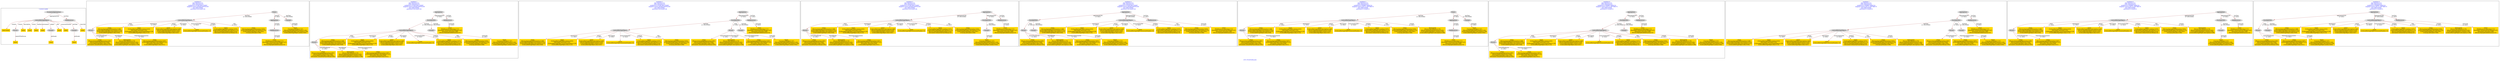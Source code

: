 digraph n0 {
fontcolor="blue"
remincross="true"
label="s10-s-18-artworks.json"
subgraph cluster_0 {
label="1-correct model"
n2[style="filled",color="white",fillcolor="lightgray",label="CulturalHeritageObject1"];
n3[shape="plaintext",style="filled",fillcolor="gold",label="dateCreated"];
n4[style="filled",color="white",fillcolor="lightgray",label="Person1"];
n5[shape="plaintext",style="filled",fillcolor="gold",label="values"];
n6[shape="plaintext",style="filled",fillcolor="gold",label="values"];
n7[shape="plaintext",style="filled",fillcolor="gold",label="values"];
n8[shape="plaintext",style="filled",fillcolor="gold",label="values"];
n9[style="filled",color="white",fillcolor="lightgray",label="Concept1"];
n10[shape="plaintext",style="filled",fillcolor="gold",label="values"];
n11[shape="plaintext",style="filled",fillcolor="gold",label="values"];
n12[style="filled",color="white",fillcolor="lightgray",label="Concept2"];
n13[shape="plaintext",style="filled",fillcolor="gold",label="values"];
n14[style="filled",color="white",fillcolor="lightgray",label="EuropeanaAggregation1"];
n15[style="filled",color="white",fillcolor="lightgray",label="WebResource1"];
n16[shape="plaintext",style="filled",fillcolor="gold",label="values"];
n17[shape="plaintext",style="filled",fillcolor="gold",label="values"];
n18[shape="plaintext",style="filled",fillcolor="gold",label="Values"];
}
subgraph cluster_1 {
label="candidate 0\nlink coherence:0.0\nnode coherence:0.0\nconfidence:0.5319674831204997\nmapping score:0.2833831004341059\ncost:1600.020004\n-precision:0.44-recall:0.44"
n20[style="filled",color="white",fillcolor="lightgray",label="CulturalHeritageObject1"];
n21[style="filled",color="white",fillcolor="lightgray",label="Person1"];
n22[style="filled",color="white",fillcolor="lightgray",label="Aggregation1"];
n23[style="filled",color="white",fillcolor="lightgray",label="WebResource1"];
n24[style="filled",color="white",fillcolor="lightgray",label="Proxy1"];
n25[style="filled",color="white",fillcolor="lightgray",label="Concept1"];
n26[shape="plaintext",style="filled",fillcolor="gold",label="values\n[Person,biographicalInformation,0.991]\n[Person,nameOfThePerson,0.004]\n[CulturalHeritageObject,title,0.003]\n[Document,columnSubClassOfLink,0.002]"];
n27[shape="plaintext",style="filled",fillcolor="gold",label="values\n[Person,biographicalInformation,0.589]\n[CulturalHeritageObject,provenance,0.311]\n[CulturalHeritageObject,description,0.075]\n[CulturalHeritageObject,title,0.026]"];
n28[shape="plaintext",style="filled",fillcolor="gold",label="values\n[WebResource,classLink,0.717]\n[Document,columnSubClassOfLink,0.187]\n[Document,classLink,0.096]\n[Person,biographicalInformation,0.0]"];
n29[shape="plaintext",style="filled",fillcolor="gold",label="values\n[CulturalHeritageObject,extent,0.625]\n[Document,classLink,0.133]\n[CulturalHeritageObject,accessionNumber,0.129]\n[CulturalHeritageObject,title,0.113]"];
n30[shape="plaintext",style="filled",fillcolor="gold",label="Values\n[Concept,prefLabel,0.747]\n[Person,biographicalInformation,0.143]\n[CulturalHeritageObject,description,0.109]\n[CulturalHeritageObject,extent,0.002]"];
n31[shape="plaintext",style="filled",fillcolor="gold",label="values\n[CulturalHeritageObject,description,0.483]\n[Person,biographicalInformation,0.416]\n[CulturalHeritageObject,extent,0.055]\n[CulturalHeritageObject,title,0.047]"];
n32[shape="plaintext",style="filled",fillcolor="gold",label="values\n[CulturalHeritageObject,accessionNumber,1.0]"];
n33[shape="plaintext",style="filled",fillcolor="gold",label="dateCreated\n[Person,dateOfDeath,0.276]\n[Person,biographicalInformation,0.261]\n[CulturalHeritageObject,created,0.256]\n[CulturalHeritageObject,description,0.208]"];
n34[shape="plaintext",style="filled",fillcolor="gold",label="values\n[CulturalHeritageObject,medium,0.875]\n[CulturalHeritageObject,description,0.111]\n[Person,biographicalInformation,0.014]\n[Document,columnSubClassOfLink,0.0]"];
n35[shape="plaintext",style="filled",fillcolor="gold",label="values\n[Person,biographicalInformation,0.855]\n[CulturalHeritageObject,description,0.132]\n[CulturalHeritageObject,title,0.007]\n[Concept,prefLabel,0.006]"];
n36[shape="plaintext",style="filled",fillcolor="gold",label="values\n[Person,biographicalInformation,0.807]\n[CulturalHeritageObject,description,0.147]\n[Document,classLink,0.036]\n[CulturalHeritageObject,title,0.011]"];
}
subgraph cluster_2 {
label="candidate 1\nlink coherence:0.0\nnode coherence:0.0\nconfidence:0.5319674831204997\nmapping score:0.2833831004341059\ncost:1600.020004\n-precision:0.44-recall:0.44"
n38[style="filled",color="white",fillcolor="lightgray",label="CulturalHeritageObject1"];
n39[style="filled",color="white",fillcolor="lightgray",label="Person1"];
n40[style="filled",color="white",fillcolor="lightgray",label="ProvidedCHO1"];
n41[style="filled",color="white",fillcolor="lightgray",label="Concept1"];
n42[style="filled",color="white",fillcolor="lightgray",label="Aggregation1"];
n43[style="filled",color="white",fillcolor="lightgray",label="WebResource1"];
n44[shape="plaintext",style="filled",fillcolor="gold",label="values\n[Person,biographicalInformation,0.991]\n[Person,nameOfThePerson,0.004]\n[CulturalHeritageObject,title,0.003]\n[Document,columnSubClassOfLink,0.002]"];
n45[shape="plaintext",style="filled",fillcolor="gold",label="values\n[Person,biographicalInformation,0.589]\n[CulturalHeritageObject,provenance,0.311]\n[CulturalHeritageObject,description,0.075]\n[CulturalHeritageObject,title,0.026]"];
n46[shape="plaintext",style="filled",fillcolor="gold",label="values\n[WebResource,classLink,0.717]\n[Document,columnSubClassOfLink,0.187]\n[Document,classLink,0.096]\n[Person,biographicalInformation,0.0]"];
n47[shape="plaintext",style="filled",fillcolor="gold",label="values\n[CulturalHeritageObject,extent,0.625]\n[Document,classLink,0.133]\n[CulturalHeritageObject,accessionNumber,0.129]\n[CulturalHeritageObject,title,0.113]"];
n48[shape="plaintext",style="filled",fillcolor="gold",label="Values\n[Concept,prefLabel,0.747]\n[Person,biographicalInformation,0.143]\n[CulturalHeritageObject,description,0.109]\n[CulturalHeritageObject,extent,0.002]"];
n49[shape="plaintext",style="filled",fillcolor="gold",label="values\n[CulturalHeritageObject,description,0.483]\n[Person,biographicalInformation,0.416]\n[CulturalHeritageObject,extent,0.055]\n[CulturalHeritageObject,title,0.047]"];
n50[shape="plaintext",style="filled",fillcolor="gold",label="values\n[CulturalHeritageObject,accessionNumber,1.0]"];
n51[shape="plaintext",style="filled",fillcolor="gold",label="dateCreated\n[Person,dateOfDeath,0.276]\n[Person,biographicalInformation,0.261]\n[CulturalHeritageObject,created,0.256]\n[CulturalHeritageObject,description,0.208]"];
n52[shape="plaintext",style="filled",fillcolor="gold",label="values\n[CulturalHeritageObject,medium,0.875]\n[CulturalHeritageObject,description,0.111]\n[Person,biographicalInformation,0.014]\n[Document,columnSubClassOfLink,0.0]"];
n53[shape="plaintext",style="filled",fillcolor="gold",label="values\n[Person,biographicalInformation,0.855]\n[CulturalHeritageObject,description,0.132]\n[CulturalHeritageObject,title,0.007]\n[Concept,prefLabel,0.006]"];
n54[shape="plaintext",style="filled",fillcolor="gold",label="values\n[Person,biographicalInformation,0.807]\n[CulturalHeritageObject,description,0.147]\n[Document,classLink,0.036]\n[CulturalHeritageObject,title,0.011]"];
}
subgraph cluster_3 {
label="candidate 2\nlink coherence:0.0\nnode coherence:0.0\nconfidence:0.5319674831204997\nmapping score:0.2833831004341059\ncost:1600.020004\n-precision:0.44-recall:0.44"
n56[style="filled",color="white",fillcolor="lightgray",label="ProvidedCHO1"];
n57[style="filled",color="white",fillcolor="lightgray",label="CulturalHeritageObject1"];
n58[style="filled",color="white",fillcolor="lightgray",label="Person1"];
n59[style="filled",color="white",fillcolor="lightgray",label="Concept1"];
n60[style="filled",color="white",fillcolor="lightgray",label="Aggregation1"];
n61[style="filled",color="white",fillcolor="lightgray",label="WebResource1"];
n62[shape="plaintext",style="filled",fillcolor="gold",label="values\n[Person,biographicalInformation,0.991]\n[Person,nameOfThePerson,0.004]\n[CulturalHeritageObject,title,0.003]\n[Document,columnSubClassOfLink,0.002]"];
n63[shape="plaintext",style="filled",fillcolor="gold",label="values\n[Person,biographicalInformation,0.589]\n[CulturalHeritageObject,provenance,0.311]\n[CulturalHeritageObject,description,0.075]\n[CulturalHeritageObject,title,0.026]"];
n64[shape="plaintext",style="filled",fillcolor="gold",label="values\n[WebResource,classLink,0.717]\n[Document,columnSubClassOfLink,0.187]\n[Document,classLink,0.096]\n[Person,biographicalInformation,0.0]"];
n65[shape="plaintext",style="filled",fillcolor="gold",label="values\n[CulturalHeritageObject,extent,0.625]\n[Document,classLink,0.133]\n[CulturalHeritageObject,accessionNumber,0.129]\n[CulturalHeritageObject,title,0.113]"];
n66[shape="plaintext",style="filled",fillcolor="gold",label="Values\n[Concept,prefLabel,0.747]\n[Person,biographicalInformation,0.143]\n[CulturalHeritageObject,description,0.109]\n[CulturalHeritageObject,extent,0.002]"];
n67[shape="plaintext",style="filled",fillcolor="gold",label="values\n[CulturalHeritageObject,description,0.483]\n[Person,biographicalInformation,0.416]\n[CulturalHeritageObject,extent,0.055]\n[CulturalHeritageObject,title,0.047]"];
n68[shape="plaintext",style="filled",fillcolor="gold",label="values\n[CulturalHeritageObject,accessionNumber,1.0]"];
n69[shape="plaintext",style="filled",fillcolor="gold",label="dateCreated\n[Person,dateOfDeath,0.276]\n[Person,biographicalInformation,0.261]\n[CulturalHeritageObject,created,0.256]\n[CulturalHeritageObject,description,0.208]"];
n70[shape="plaintext",style="filled",fillcolor="gold",label="values\n[CulturalHeritageObject,medium,0.875]\n[CulturalHeritageObject,description,0.111]\n[Person,biographicalInformation,0.014]\n[Document,columnSubClassOfLink,0.0]"];
n71[shape="plaintext",style="filled",fillcolor="gold",label="values\n[Person,biographicalInformation,0.855]\n[CulturalHeritageObject,description,0.132]\n[CulturalHeritageObject,title,0.007]\n[Concept,prefLabel,0.006]"];
n72[shape="plaintext",style="filled",fillcolor="gold",label="values\n[Person,biographicalInformation,0.807]\n[CulturalHeritageObject,description,0.147]\n[Document,classLink,0.036]\n[CulturalHeritageObject,title,0.011]"];
}
subgraph cluster_4 {
label="candidate 3\nlink coherence:0.0\nnode coherence:0.0\nconfidence:0.5319674831204997\nmapping score:0.2833831004341059\ncost:1600.020004\n-precision:0.44-recall:0.44"
n74[style="filled",color="white",fillcolor="lightgray",label="CulturalHeritageObject1"];
n75[style="filled",color="white",fillcolor="lightgray",label="Person1"];
n76[style="filled",color="white",fillcolor="lightgray",label="ProvidedCHO1"];
n77[style="filled",color="white",fillcolor="lightgray",label="Concept1"];
n78[style="filled",color="white",fillcolor="lightgray",label="Aggregation1"];
n79[style="filled",color="white",fillcolor="lightgray",label="WebResource1"];
n80[shape="plaintext",style="filled",fillcolor="gold",label="values\n[Person,biographicalInformation,0.991]\n[Person,nameOfThePerson,0.004]\n[CulturalHeritageObject,title,0.003]\n[Document,columnSubClassOfLink,0.002]"];
n81[shape="plaintext",style="filled",fillcolor="gold",label="values\n[Person,biographicalInformation,0.589]\n[CulturalHeritageObject,provenance,0.311]\n[CulturalHeritageObject,description,0.075]\n[CulturalHeritageObject,title,0.026]"];
n82[shape="plaintext",style="filled",fillcolor="gold",label="values\n[WebResource,classLink,0.717]\n[Document,columnSubClassOfLink,0.187]\n[Document,classLink,0.096]\n[Person,biographicalInformation,0.0]"];
n83[shape="plaintext",style="filled",fillcolor="gold",label="values\n[CulturalHeritageObject,extent,0.625]\n[Document,classLink,0.133]\n[CulturalHeritageObject,accessionNumber,0.129]\n[CulturalHeritageObject,title,0.113]"];
n84[shape="plaintext",style="filled",fillcolor="gold",label="Values\n[Concept,prefLabel,0.747]\n[Person,biographicalInformation,0.143]\n[CulturalHeritageObject,description,0.109]\n[CulturalHeritageObject,extent,0.002]"];
n85[shape="plaintext",style="filled",fillcolor="gold",label="values\n[CulturalHeritageObject,description,0.483]\n[Person,biographicalInformation,0.416]\n[CulturalHeritageObject,extent,0.055]\n[CulturalHeritageObject,title,0.047]"];
n86[shape="plaintext",style="filled",fillcolor="gold",label="values\n[CulturalHeritageObject,accessionNumber,1.0]"];
n87[shape="plaintext",style="filled",fillcolor="gold",label="dateCreated\n[Person,dateOfDeath,0.276]\n[Person,biographicalInformation,0.261]\n[CulturalHeritageObject,created,0.256]\n[CulturalHeritageObject,description,0.208]"];
n88[shape="plaintext",style="filled",fillcolor="gold",label="values\n[CulturalHeritageObject,medium,0.875]\n[CulturalHeritageObject,description,0.111]\n[Person,biographicalInformation,0.014]\n[Document,columnSubClassOfLink,0.0]"];
n89[shape="plaintext",style="filled",fillcolor="gold",label="values\n[Person,biographicalInformation,0.855]\n[CulturalHeritageObject,description,0.132]\n[CulturalHeritageObject,title,0.007]\n[Concept,prefLabel,0.006]"];
n90[shape="plaintext",style="filled",fillcolor="gold",label="values\n[Person,biographicalInformation,0.807]\n[CulturalHeritageObject,description,0.147]\n[Document,classLink,0.036]\n[CulturalHeritageObject,title,0.011]"];
}
subgraph cluster_5 {
label="candidate 4\nlink coherence:0.0\nnode coherence:0.0\nconfidence:0.5319674831204997\nmapping score:0.2833831004341059\ncost:1600.020004\n-precision:0.44-recall:0.44"
n92[style="filled",color="white",fillcolor="lightgray",label="ProvidedCHO1"];
n93[style="filled",color="white",fillcolor="lightgray",label="Person1"];
n94[style="filled",color="white",fillcolor="lightgray",label="Concept1"];
n95[style="filled",color="white",fillcolor="lightgray",label="Aggregation1"];
n96[style="filled",color="white",fillcolor="lightgray",label="CulturalHeritageObject1"];
n97[style="filled",color="white",fillcolor="lightgray",label="WebResource1"];
n98[shape="plaintext",style="filled",fillcolor="gold",label="values\n[Person,biographicalInformation,0.991]\n[Person,nameOfThePerson,0.004]\n[CulturalHeritageObject,title,0.003]\n[Document,columnSubClassOfLink,0.002]"];
n99[shape="plaintext",style="filled",fillcolor="gold",label="values\n[Person,biographicalInformation,0.589]\n[CulturalHeritageObject,provenance,0.311]\n[CulturalHeritageObject,description,0.075]\n[CulturalHeritageObject,title,0.026]"];
n100[shape="plaintext",style="filled",fillcolor="gold",label="values\n[WebResource,classLink,0.717]\n[Document,columnSubClassOfLink,0.187]\n[Document,classLink,0.096]\n[Person,biographicalInformation,0.0]"];
n101[shape="plaintext",style="filled",fillcolor="gold",label="values\n[CulturalHeritageObject,extent,0.625]\n[Document,classLink,0.133]\n[CulturalHeritageObject,accessionNumber,0.129]\n[CulturalHeritageObject,title,0.113]"];
n102[shape="plaintext",style="filled",fillcolor="gold",label="Values\n[Concept,prefLabel,0.747]\n[Person,biographicalInformation,0.143]\n[CulturalHeritageObject,description,0.109]\n[CulturalHeritageObject,extent,0.002]"];
n103[shape="plaintext",style="filled",fillcolor="gold",label="values\n[CulturalHeritageObject,description,0.483]\n[Person,biographicalInformation,0.416]\n[CulturalHeritageObject,extent,0.055]\n[CulturalHeritageObject,title,0.047]"];
n104[shape="plaintext",style="filled",fillcolor="gold",label="values\n[CulturalHeritageObject,accessionNumber,1.0]"];
n105[shape="plaintext",style="filled",fillcolor="gold",label="dateCreated\n[Person,dateOfDeath,0.276]\n[Person,biographicalInformation,0.261]\n[CulturalHeritageObject,created,0.256]\n[CulturalHeritageObject,description,0.208]"];
n106[shape="plaintext",style="filled",fillcolor="gold",label="values\n[CulturalHeritageObject,medium,0.875]\n[CulturalHeritageObject,description,0.111]\n[Person,biographicalInformation,0.014]\n[Document,columnSubClassOfLink,0.0]"];
n107[shape="plaintext",style="filled",fillcolor="gold",label="values\n[Person,biographicalInformation,0.855]\n[CulturalHeritageObject,description,0.132]\n[CulturalHeritageObject,title,0.007]\n[Concept,prefLabel,0.006]"];
n108[shape="plaintext",style="filled",fillcolor="gold",label="values\n[Person,biographicalInformation,0.807]\n[CulturalHeritageObject,description,0.147]\n[Document,classLink,0.036]\n[CulturalHeritageObject,title,0.011]"];
}
subgraph cluster_6 {
label="candidate 5\nlink coherence:0.0\nnode coherence:0.0\nconfidence:0.530089778064154\nmapping score:0.2827571987486574\ncost:1600.020004\n-precision:0.5-recall:0.5"
n110[style="filled",color="white",fillcolor="lightgray",label="CulturalHeritageObject1"];
n111[style="filled",color="white",fillcolor="lightgray",label="Person1"];
n112[style="filled",color="white",fillcolor="lightgray",label="Aggregation1"];
n113[style="filled",color="white",fillcolor="lightgray",label="WebResource1"];
n114[style="filled",color="white",fillcolor="lightgray",label="Proxy1"];
n115[style="filled",color="white",fillcolor="lightgray",label="Concept1"];
n116[shape="plaintext",style="filled",fillcolor="gold",label="values\n[Person,biographicalInformation,0.991]\n[Person,nameOfThePerson,0.004]\n[CulturalHeritageObject,title,0.003]\n[Document,columnSubClassOfLink,0.002]"];
n117[shape="plaintext",style="filled",fillcolor="gold",label="values\n[Person,biographicalInformation,0.589]\n[CulturalHeritageObject,provenance,0.311]\n[CulturalHeritageObject,description,0.075]\n[CulturalHeritageObject,title,0.026]"];
n118[shape="plaintext",style="filled",fillcolor="gold",label="values\n[WebResource,classLink,0.717]\n[Document,columnSubClassOfLink,0.187]\n[Document,classLink,0.096]\n[Person,biographicalInformation,0.0]"];
n119[shape="plaintext",style="filled",fillcolor="gold",label="values\n[CulturalHeritageObject,extent,0.625]\n[Document,classLink,0.133]\n[CulturalHeritageObject,accessionNumber,0.129]\n[CulturalHeritageObject,title,0.113]"];
n120[shape="plaintext",style="filled",fillcolor="gold",label="Values\n[Concept,prefLabel,0.747]\n[Person,biographicalInformation,0.143]\n[CulturalHeritageObject,description,0.109]\n[CulturalHeritageObject,extent,0.002]"];
n121[shape="plaintext",style="filled",fillcolor="gold",label="values\n[CulturalHeritageObject,description,0.483]\n[Person,biographicalInformation,0.416]\n[CulturalHeritageObject,extent,0.055]\n[CulturalHeritageObject,title,0.047]"];
n122[shape="plaintext",style="filled",fillcolor="gold",label="values\n[CulturalHeritageObject,accessionNumber,1.0]"];
n123[shape="plaintext",style="filled",fillcolor="gold",label="values\n[CulturalHeritageObject,medium,0.875]\n[CulturalHeritageObject,description,0.111]\n[Person,biographicalInformation,0.014]\n[Document,columnSubClassOfLink,0.0]"];
n124[shape="plaintext",style="filled",fillcolor="gold",label="values\n[Person,biographicalInformation,0.855]\n[CulturalHeritageObject,description,0.132]\n[CulturalHeritageObject,title,0.007]\n[Concept,prefLabel,0.006]"];
n125[shape="plaintext",style="filled",fillcolor="gold",label="values\n[Person,biographicalInformation,0.807]\n[CulturalHeritageObject,description,0.147]\n[Document,classLink,0.036]\n[CulturalHeritageObject,title,0.011]"];
n126[shape="plaintext",style="filled",fillcolor="gold",label="dateCreated\n[Person,dateOfDeath,0.276]\n[Person,biographicalInformation,0.261]\n[CulturalHeritageObject,created,0.256]\n[CulturalHeritageObject,description,0.208]"];
}
subgraph cluster_7 {
label="candidate 6\nlink coherence:0.0\nnode coherence:0.0\nconfidence:0.530089778064154\nmapping score:0.2827571987486574\ncost:1600.020004\n-precision:0.5-recall:0.5"
n128[style="filled",color="white",fillcolor="lightgray",label="CulturalHeritageObject1"];
n129[style="filled",color="white",fillcolor="lightgray",label="Person1"];
n130[style="filled",color="white",fillcolor="lightgray",label="ProvidedCHO1"];
n131[style="filled",color="white",fillcolor="lightgray",label="Concept1"];
n132[style="filled",color="white",fillcolor="lightgray",label="Aggregation1"];
n133[style="filled",color="white",fillcolor="lightgray",label="WebResource1"];
n134[shape="plaintext",style="filled",fillcolor="gold",label="values\n[Person,biographicalInformation,0.991]\n[Person,nameOfThePerson,0.004]\n[CulturalHeritageObject,title,0.003]\n[Document,columnSubClassOfLink,0.002]"];
n135[shape="plaintext",style="filled",fillcolor="gold",label="values\n[Person,biographicalInformation,0.589]\n[CulturalHeritageObject,provenance,0.311]\n[CulturalHeritageObject,description,0.075]\n[CulturalHeritageObject,title,0.026]"];
n136[shape="plaintext",style="filled",fillcolor="gold",label="values\n[WebResource,classLink,0.717]\n[Document,columnSubClassOfLink,0.187]\n[Document,classLink,0.096]\n[Person,biographicalInformation,0.0]"];
n137[shape="plaintext",style="filled",fillcolor="gold",label="values\n[CulturalHeritageObject,extent,0.625]\n[Document,classLink,0.133]\n[CulturalHeritageObject,accessionNumber,0.129]\n[CulturalHeritageObject,title,0.113]"];
n138[shape="plaintext",style="filled",fillcolor="gold",label="Values\n[Concept,prefLabel,0.747]\n[Person,biographicalInformation,0.143]\n[CulturalHeritageObject,description,0.109]\n[CulturalHeritageObject,extent,0.002]"];
n139[shape="plaintext",style="filled",fillcolor="gold",label="values\n[CulturalHeritageObject,description,0.483]\n[Person,biographicalInformation,0.416]\n[CulturalHeritageObject,extent,0.055]\n[CulturalHeritageObject,title,0.047]"];
n140[shape="plaintext",style="filled",fillcolor="gold",label="values\n[CulturalHeritageObject,accessionNumber,1.0]"];
n141[shape="plaintext",style="filled",fillcolor="gold",label="values\n[CulturalHeritageObject,medium,0.875]\n[CulturalHeritageObject,description,0.111]\n[Person,biographicalInformation,0.014]\n[Document,columnSubClassOfLink,0.0]"];
n142[shape="plaintext",style="filled",fillcolor="gold",label="values\n[Person,biographicalInformation,0.855]\n[CulturalHeritageObject,description,0.132]\n[CulturalHeritageObject,title,0.007]\n[Concept,prefLabel,0.006]"];
n143[shape="plaintext",style="filled",fillcolor="gold",label="values\n[Person,biographicalInformation,0.807]\n[CulturalHeritageObject,description,0.147]\n[Document,classLink,0.036]\n[CulturalHeritageObject,title,0.011]"];
n144[shape="plaintext",style="filled",fillcolor="gold",label="dateCreated\n[Person,dateOfDeath,0.276]\n[Person,biographicalInformation,0.261]\n[CulturalHeritageObject,created,0.256]\n[CulturalHeritageObject,description,0.208]"];
}
subgraph cluster_8 {
label="candidate 7\nlink coherence:0.0\nnode coherence:0.0\nconfidence:0.530089778064154\nmapping score:0.2827571987486574\ncost:1600.020004\n-precision:0.5-recall:0.5"
n146[style="filled",color="white",fillcolor="lightgray",label="ProvidedCHO1"];
n147[style="filled",color="white",fillcolor="lightgray",label="CulturalHeritageObject1"];
n148[style="filled",color="white",fillcolor="lightgray",label="Person1"];
n149[style="filled",color="white",fillcolor="lightgray",label="Concept1"];
n150[style="filled",color="white",fillcolor="lightgray",label="Aggregation1"];
n151[style="filled",color="white",fillcolor="lightgray",label="WebResource1"];
n152[shape="plaintext",style="filled",fillcolor="gold",label="values\n[Person,biographicalInformation,0.991]\n[Person,nameOfThePerson,0.004]\n[CulturalHeritageObject,title,0.003]\n[Document,columnSubClassOfLink,0.002]"];
n153[shape="plaintext",style="filled",fillcolor="gold",label="values\n[Person,biographicalInformation,0.589]\n[CulturalHeritageObject,provenance,0.311]\n[CulturalHeritageObject,description,0.075]\n[CulturalHeritageObject,title,0.026]"];
n154[shape="plaintext",style="filled",fillcolor="gold",label="values\n[WebResource,classLink,0.717]\n[Document,columnSubClassOfLink,0.187]\n[Document,classLink,0.096]\n[Person,biographicalInformation,0.0]"];
n155[shape="plaintext",style="filled",fillcolor="gold",label="values\n[CulturalHeritageObject,extent,0.625]\n[Document,classLink,0.133]\n[CulturalHeritageObject,accessionNumber,0.129]\n[CulturalHeritageObject,title,0.113]"];
n156[shape="plaintext",style="filled",fillcolor="gold",label="Values\n[Concept,prefLabel,0.747]\n[Person,biographicalInformation,0.143]\n[CulturalHeritageObject,description,0.109]\n[CulturalHeritageObject,extent,0.002]"];
n157[shape="plaintext",style="filled",fillcolor="gold",label="values\n[CulturalHeritageObject,description,0.483]\n[Person,biographicalInformation,0.416]\n[CulturalHeritageObject,extent,0.055]\n[CulturalHeritageObject,title,0.047]"];
n158[shape="plaintext",style="filled",fillcolor="gold",label="values\n[CulturalHeritageObject,accessionNumber,1.0]"];
n159[shape="plaintext",style="filled",fillcolor="gold",label="values\n[CulturalHeritageObject,medium,0.875]\n[CulturalHeritageObject,description,0.111]\n[Person,biographicalInformation,0.014]\n[Document,columnSubClassOfLink,0.0]"];
n160[shape="plaintext",style="filled",fillcolor="gold",label="values\n[Person,biographicalInformation,0.855]\n[CulturalHeritageObject,description,0.132]\n[CulturalHeritageObject,title,0.007]\n[Concept,prefLabel,0.006]"];
n161[shape="plaintext",style="filled",fillcolor="gold",label="values\n[Person,biographicalInformation,0.807]\n[CulturalHeritageObject,description,0.147]\n[Document,classLink,0.036]\n[CulturalHeritageObject,title,0.011]"];
n162[shape="plaintext",style="filled",fillcolor="gold",label="dateCreated\n[Person,dateOfDeath,0.276]\n[Person,biographicalInformation,0.261]\n[CulturalHeritageObject,created,0.256]\n[CulturalHeritageObject,description,0.208]"];
}
subgraph cluster_9 {
label="candidate 8\nlink coherence:0.0\nnode coherence:0.0\nconfidence:0.530089778064154\nmapping score:0.2827571987486574\ncost:1600.020004\n-precision:0.5-recall:0.5"
n164[style="filled",color="white",fillcolor="lightgray",label="CulturalHeritageObject1"];
n165[style="filled",color="white",fillcolor="lightgray",label="Person1"];
n166[style="filled",color="white",fillcolor="lightgray",label="ProvidedCHO1"];
n167[style="filled",color="white",fillcolor="lightgray",label="Concept1"];
n168[style="filled",color="white",fillcolor="lightgray",label="Aggregation1"];
n169[style="filled",color="white",fillcolor="lightgray",label="WebResource1"];
n170[shape="plaintext",style="filled",fillcolor="gold",label="values\n[Person,biographicalInformation,0.991]\n[Person,nameOfThePerson,0.004]\n[CulturalHeritageObject,title,0.003]\n[Document,columnSubClassOfLink,0.002]"];
n171[shape="plaintext",style="filled",fillcolor="gold",label="values\n[Person,biographicalInformation,0.589]\n[CulturalHeritageObject,provenance,0.311]\n[CulturalHeritageObject,description,0.075]\n[CulturalHeritageObject,title,0.026]"];
n172[shape="plaintext",style="filled",fillcolor="gold",label="values\n[WebResource,classLink,0.717]\n[Document,columnSubClassOfLink,0.187]\n[Document,classLink,0.096]\n[Person,biographicalInformation,0.0]"];
n173[shape="plaintext",style="filled",fillcolor="gold",label="values\n[CulturalHeritageObject,extent,0.625]\n[Document,classLink,0.133]\n[CulturalHeritageObject,accessionNumber,0.129]\n[CulturalHeritageObject,title,0.113]"];
n174[shape="plaintext",style="filled",fillcolor="gold",label="Values\n[Concept,prefLabel,0.747]\n[Person,biographicalInformation,0.143]\n[CulturalHeritageObject,description,0.109]\n[CulturalHeritageObject,extent,0.002]"];
n175[shape="plaintext",style="filled",fillcolor="gold",label="values\n[CulturalHeritageObject,description,0.483]\n[Person,biographicalInformation,0.416]\n[CulturalHeritageObject,extent,0.055]\n[CulturalHeritageObject,title,0.047]"];
n176[shape="plaintext",style="filled",fillcolor="gold",label="values\n[CulturalHeritageObject,accessionNumber,1.0]"];
n177[shape="plaintext",style="filled",fillcolor="gold",label="values\n[CulturalHeritageObject,medium,0.875]\n[CulturalHeritageObject,description,0.111]\n[Person,biographicalInformation,0.014]\n[Document,columnSubClassOfLink,0.0]"];
n178[shape="plaintext",style="filled",fillcolor="gold",label="values\n[Person,biographicalInformation,0.855]\n[CulturalHeritageObject,description,0.132]\n[CulturalHeritageObject,title,0.007]\n[Concept,prefLabel,0.006]"];
n179[shape="plaintext",style="filled",fillcolor="gold",label="values\n[Person,biographicalInformation,0.807]\n[CulturalHeritageObject,description,0.147]\n[Document,classLink,0.036]\n[CulturalHeritageObject,title,0.011]"];
n180[shape="plaintext",style="filled",fillcolor="gold",label="dateCreated\n[Person,dateOfDeath,0.276]\n[Person,biographicalInformation,0.261]\n[CulturalHeritageObject,created,0.256]\n[CulturalHeritageObject,description,0.208]"];
}
subgraph cluster_10 {
label="candidate 9\nlink coherence:0.0\nnode coherence:0.0\nconfidence:0.530089778064154\nmapping score:0.2827571987486574\ncost:1600.020004\n-precision:0.5-recall:0.5"
n182[style="filled",color="white",fillcolor="lightgray",label="ProvidedCHO1"];
n183[style="filled",color="white",fillcolor="lightgray",label="Person1"];
n184[style="filled",color="white",fillcolor="lightgray",label="Concept1"];
n185[style="filled",color="white",fillcolor="lightgray",label="Aggregation1"];
n186[style="filled",color="white",fillcolor="lightgray",label="CulturalHeritageObject1"];
n187[style="filled",color="white",fillcolor="lightgray",label="WebResource1"];
n188[shape="plaintext",style="filled",fillcolor="gold",label="values\n[Person,biographicalInformation,0.991]\n[Person,nameOfThePerson,0.004]\n[CulturalHeritageObject,title,0.003]\n[Document,columnSubClassOfLink,0.002]"];
n189[shape="plaintext",style="filled",fillcolor="gold",label="values\n[Person,biographicalInformation,0.589]\n[CulturalHeritageObject,provenance,0.311]\n[CulturalHeritageObject,description,0.075]\n[CulturalHeritageObject,title,0.026]"];
n190[shape="plaintext",style="filled",fillcolor="gold",label="values\n[WebResource,classLink,0.717]\n[Document,columnSubClassOfLink,0.187]\n[Document,classLink,0.096]\n[Person,biographicalInformation,0.0]"];
n191[shape="plaintext",style="filled",fillcolor="gold",label="values\n[CulturalHeritageObject,extent,0.625]\n[Document,classLink,0.133]\n[CulturalHeritageObject,accessionNumber,0.129]\n[CulturalHeritageObject,title,0.113]"];
n192[shape="plaintext",style="filled",fillcolor="gold",label="Values\n[Concept,prefLabel,0.747]\n[Person,biographicalInformation,0.143]\n[CulturalHeritageObject,description,0.109]\n[CulturalHeritageObject,extent,0.002]"];
n193[shape="plaintext",style="filled",fillcolor="gold",label="values\n[CulturalHeritageObject,description,0.483]\n[Person,biographicalInformation,0.416]\n[CulturalHeritageObject,extent,0.055]\n[CulturalHeritageObject,title,0.047]"];
n194[shape="plaintext",style="filled",fillcolor="gold",label="values\n[CulturalHeritageObject,accessionNumber,1.0]"];
n195[shape="plaintext",style="filled",fillcolor="gold",label="values\n[CulturalHeritageObject,medium,0.875]\n[CulturalHeritageObject,description,0.111]\n[Person,biographicalInformation,0.014]\n[Document,columnSubClassOfLink,0.0]"];
n196[shape="plaintext",style="filled",fillcolor="gold",label="values\n[Person,biographicalInformation,0.855]\n[CulturalHeritageObject,description,0.132]\n[CulturalHeritageObject,title,0.007]\n[Concept,prefLabel,0.006]"];
n197[shape="plaintext",style="filled",fillcolor="gold",label="values\n[Person,biographicalInformation,0.807]\n[CulturalHeritageObject,description,0.147]\n[Document,classLink,0.036]\n[CulturalHeritageObject,title,0.011]"];
n198[shape="plaintext",style="filled",fillcolor="gold",label="dateCreated\n[Person,dateOfDeath,0.276]\n[Person,biographicalInformation,0.261]\n[CulturalHeritageObject,created,0.256]\n[CulturalHeritageObject,description,0.208]"];
}
n2 -> n3[color="brown",fontcolor="black",label="created"]
n2 -> n4[color="brown",fontcolor="black",label="creator"]
n2 -> n5[color="brown",fontcolor="black",label="description"]
n2 -> n6[color="brown",fontcolor="black",label="extent"]
n2 -> n7[color="brown",fontcolor="black",label="medium"]
n2 -> n8[color="brown",fontcolor="black",label="provenance"]
n2 -> n9[color="brown",fontcolor="black",label="subject"]
n2 -> n10[color="brown",fontcolor="black",label="title"]
n2 -> n11[color="brown",fontcolor="black",label="accessionNumber"]
n2 -> n12[color="brown",fontcolor="black",label="hasType"]
n4 -> n13[color="brown",fontcolor="black",label="nameOfThePerson"]
n14 -> n2[color="brown",fontcolor="black",label="aggregatedCHO"]
n14 -> n15[color="brown",fontcolor="black",label="hasView"]
n15 -> n16[color="brown",fontcolor="black",label="classLink"]
n9 -> n17[color="brown",fontcolor="black",label="prefLabel"]
n12 -> n18[color="brown",fontcolor="black",label="prefLabel"]
n20 -> n21[color="brown",fontcolor="black",label="sitter\nw=100.0"]
n22 -> n23[color="brown",fontcolor="black",label="hasView\nw=100.0"]
n24 -> n20[color="brown",fontcolor="black",label="hasType\nw=100.010002"]
n24 -> n22[color="brown",fontcolor="black",label="proxyIn\nw=100.0"]
n24 -> n25[color="brown",fontcolor="black",label="hasType\nw=100.010002"]
n21 -> n26[color="brown",fontcolor="black",label="nameOfThePerson\nw=100.0"]
n20 -> n27[color="brown",fontcolor="black",label="provenance\nw=100.0"]
n23 -> n28[color="brown",fontcolor="black",label="classLink\nw=100.0"]
n20 -> n29[color="brown",fontcolor="black",label="extent\nw=100.0"]
n25 -> n30[color="brown",fontcolor="black",label="prefLabel\nw=100.0"]
n20 -> n31[color="brown",fontcolor="black",label="description\nw=100.0"]
n20 -> n32[color="brown",fontcolor="black",label="accessionNumber\nw=100.0"]
n21 -> n33[color="brown",fontcolor="black",label="dateOfDeath\nw=100.0"]
n20 -> n34[color="brown",fontcolor="black",label="medium\nw=100.0"]
n20 -> n35[color="brown",fontcolor="black",label="title\nw=100.0"]
n21 -> n36[color="brown",fontcolor="black",label="biographicalInformation\nw=100.0"]
n38 -> n39[color="brown",fontcolor="black",label="sitter\nw=100.0"]
n40 -> n38[color="brown",fontcolor="black",label="hasType\nw=100.010002"]
n40 -> n41[color="brown",fontcolor="black",label="hasType\nw=100.010002"]
n42 -> n40[color="brown",fontcolor="black",label="aggregatedCHO\nw=100.0"]
n42 -> n43[color="brown",fontcolor="black",label="hasView\nw=100.0"]
n39 -> n44[color="brown",fontcolor="black",label="nameOfThePerson\nw=100.0"]
n38 -> n45[color="brown",fontcolor="black",label="provenance\nw=100.0"]
n43 -> n46[color="brown",fontcolor="black",label="classLink\nw=100.0"]
n38 -> n47[color="brown",fontcolor="black",label="extent\nw=100.0"]
n41 -> n48[color="brown",fontcolor="black",label="prefLabel\nw=100.0"]
n38 -> n49[color="brown",fontcolor="black",label="description\nw=100.0"]
n38 -> n50[color="brown",fontcolor="black",label="accessionNumber\nw=100.0"]
n39 -> n51[color="brown",fontcolor="black",label="dateOfDeath\nw=100.0"]
n38 -> n52[color="brown",fontcolor="black",label="medium\nw=100.0"]
n38 -> n53[color="brown",fontcolor="black",label="title\nw=100.0"]
n39 -> n54[color="brown",fontcolor="black",label="biographicalInformation\nw=100.0"]
n56 -> n57[color="brown",fontcolor="black",label="hasType\nw=100.010002"]
n56 -> n58[color="brown",fontcolor="black",label="sitter\nw=100.0"]
n56 -> n59[color="brown",fontcolor="black",label="hasType\nw=100.010002"]
n60 -> n56[color="brown",fontcolor="black",label="aggregatedCHO\nw=100.0"]
n60 -> n61[color="brown",fontcolor="black",label="hasView\nw=100.0"]
n58 -> n62[color="brown",fontcolor="black",label="nameOfThePerson\nw=100.0"]
n57 -> n63[color="brown",fontcolor="black",label="provenance\nw=100.0"]
n61 -> n64[color="brown",fontcolor="black",label="classLink\nw=100.0"]
n57 -> n65[color="brown",fontcolor="black",label="extent\nw=100.0"]
n59 -> n66[color="brown",fontcolor="black",label="prefLabel\nw=100.0"]
n57 -> n67[color="brown",fontcolor="black",label="description\nw=100.0"]
n57 -> n68[color="brown",fontcolor="black",label="accessionNumber\nw=100.0"]
n58 -> n69[color="brown",fontcolor="black",label="dateOfDeath\nw=100.0"]
n57 -> n70[color="brown",fontcolor="black",label="medium\nw=100.0"]
n57 -> n71[color="brown",fontcolor="black",label="title\nw=100.0"]
n58 -> n72[color="brown",fontcolor="black",label="biographicalInformation\nw=100.0"]
n74 -> n75[color="brown",fontcolor="black",label="sitter\nw=100.0"]
n76 -> n77[color="brown",fontcolor="black",label="hasType\nw=100.010002"]
n78 -> n74[color="brown",fontcolor="black",label="aggregatedCHO\nw=100.010002"]
n78 -> n76[color="brown",fontcolor="black",label="aggregatedCHO\nw=100.0"]
n78 -> n79[color="brown",fontcolor="black",label="hasView\nw=100.0"]
n75 -> n80[color="brown",fontcolor="black",label="nameOfThePerson\nw=100.0"]
n74 -> n81[color="brown",fontcolor="black",label="provenance\nw=100.0"]
n79 -> n82[color="brown",fontcolor="black",label="classLink\nw=100.0"]
n74 -> n83[color="brown",fontcolor="black",label="extent\nw=100.0"]
n77 -> n84[color="brown",fontcolor="black",label="prefLabel\nw=100.0"]
n74 -> n85[color="brown",fontcolor="black",label="description\nw=100.0"]
n74 -> n86[color="brown",fontcolor="black",label="accessionNumber\nw=100.0"]
n75 -> n87[color="brown",fontcolor="black",label="dateOfDeath\nw=100.0"]
n74 -> n88[color="brown",fontcolor="black",label="medium\nw=100.0"]
n74 -> n89[color="brown",fontcolor="black",label="title\nw=100.0"]
n75 -> n90[color="brown",fontcolor="black",label="biographicalInformation\nw=100.0"]
n92 -> n93[color="brown",fontcolor="black",label="sitter\nw=100.0"]
n92 -> n94[color="brown",fontcolor="black",label="hasType\nw=100.010002"]
n95 -> n96[color="brown",fontcolor="black",label="aggregatedCHO\nw=100.010002"]
n95 -> n92[color="brown",fontcolor="black",label="aggregatedCHO\nw=100.0"]
n95 -> n97[color="brown",fontcolor="black",label="hasView\nw=100.0"]
n93 -> n98[color="brown",fontcolor="black",label="nameOfThePerson\nw=100.0"]
n96 -> n99[color="brown",fontcolor="black",label="provenance\nw=100.0"]
n97 -> n100[color="brown",fontcolor="black",label="classLink\nw=100.0"]
n96 -> n101[color="brown",fontcolor="black",label="extent\nw=100.0"]
n94 -> n102[color="brown",fontcolor="black",label="prefLabel\nw=100.0"]
n96 -> n103[color="brown",fontcolor="black",label="description\nw=100.0"]
n96 -> n104[color="brown",fontcolor="black",label="accessionNumber\nw=100.0"]
n93 -> n105[color="brown",fontcolor="black",label="dateOfDeath\nw=100.0"]
n96 -> n106[color="brown",fontcolor="black",label="medium\nw=100.0"]
n96 -> n107[color="brown",fontcolor="black",label="title\nw=100.0"]
n93 -> n108[color="brown",fontcolor="black",label="biographicalInformation\nw=100.0"]
n110 -> n111[color="brown",fontcolor="black",label="sitter\nw=100.0"]
n112 -> n113[color="brown",fontcolor="black",label="hasView\nw=100.0"]
n114 -> n110[color="brown",fontcolor="black",label="hasType\nw=100.010002"]
n114 -> n112[color="brown",fontcolor="black",label="proxyIn\nw=100.0"]
n114 -> n115[color="brown",fontcolor="black",label="hasType\nw=100.010002"]
n111 -> n116[color="brown",fontcolor="black",label="nameOfThePerson\nw=100.0"]
n110 -> n117[color="brown",fontcolor="black",label="provenance\nw=100.0"]
n113 -> n118[color="brown",fontcolor="black",label="classLink\nw=100.0"]
n110 -> n119[color="brown",fontcolor="black",label="extent\nw=100.0"]
n115 -> n120[color="brown",fontcolor="black",label="prefLabel\nw=100.0"]
n110 -> n121[color="brown",fontcolor="black",label="description\nw=100.0"]
n110 -> n122[color="brown",fontcolor="black",label="accessionNumber\nw=100.0"]
n110 -> n123[color="brown",fontcolor="black",label="medium\nw=100.0"]
n110 -> n124[color="brown",fontcolor="black",label="title\nw=100.0"]
n111 -> n125[color="brown",fontcolor="black",label="biographicalInformation\nw=100.0"]
n110 -> n126[color="brown",fontcolor="black",label="created\nw=100.0"]
n128 -> n129[color="brown",fontcolor="black",label="sitter\nw=100.0"]
n130 -> n128[color="brown",fontcolor="black",label="hasType\nw=100.010002"]
n130 -> n131[color="brown",fontcolor="black",label="hasType\nw=100.010002"]
n132 -> n130[color="brown",fontcolor="black",label="aggregatedCHO\nw=100.0"]
n132 -> n133[color="brown",fontcolor="black",label="hasView\nw=100.0"]
n129 -> n134[color="brown",fontcolor="black",label="nameOfThePerson\nw=100.0"]
n128 -> n135[color="brown",fontcolor="black",label="provenance\nw=100.0"]
n133 -> n136[color="brown",fontcolor="black",label="classLink\nw=100.0"]
n128 -> n137[color="brown",fontcolor="black",label="extent\nw=100.0"]
n131 -> n138[color="brown",fontcolor="black",label="prefLabel\nw=100.0"]
n128 -> n139[color="brown",fontcolor="black",label="description\nw=100.0"]
n128 -> n140[color="brown",fontcolor="black",label="accessionNumber\nw=100.0"]
n128 -> n141[color="brown",fontcolor="black",label="medium\nw=100.0"]
n128 -> n142[color="brown",fontcolor="black",label="title\nw=100.0"]
n129 -> n143[color="brown",fontcolor="black",label="biographicalInformation\nw=100.0"]
n128 -> n144[color="brown",fontcolor="black",label="created\nw=100.0"]
n146 -> n147[color="brown",fontcolor="black",label="hasType\nw=100.010002"]
n146 -> n148[color="brown",fontcolor="black",label="sitter\nw=100.0"]
n146 -> n149[color="brown",fontcolor="black",label="hasType\nw=100.010002"]
n150 -> n146[color="brown",fontcolor="black",label="aggregatedCHO\nw=100.0"]
n150 -> n151[color="brown",fontcolor="black",label="hasView\nw=100.0"]
n148 -> n152[color="brown",fontcolor="black",label="nameOfThePerson\nw=100.0"]
n147 -> n153[color="brown",fontcolor="black",label="provenance\nw=100.0"]
n151 -> n154[color="brown",fontcolor="black",label="classLink\nw=100.0"]
n147 -> n155[color="brown",fontcolor="black",label="extent\nw=100.0"]
n149 -> n156[color="brown",fontcolor="black",label="prefLabel\nw=100.0"]
n147 -> n157[color="brown",fontcolor="black",label="description\nw=100.0"]
n147 -> n158[color="brown",fontcolor="black",label="accessionNumber\nw=100.0"]
n147 -> n159[color="brown",fontcolor="black",label="medium\nw=100.0"]
n147 -> n160[color="brown",fontcolor="black",label="title\nw=100.0"]
n148 -> n161[color="brown",fontcolor="black",label="biographicalInformation\nw=100.0"]
n147 -> n162[color="brown",fontcolor="black",label="created\nw=100.0"]
n164 -> n165[color="brown",fontcolor="black",label="sitter\nw=100.0"]
n166 -> n167[color="brown",fontcolor="black",label="hasType\nw=100.010002"]
n168 -> n164[color="brown",fontcolor="black",label="aggregatedCHO\nw=100.010002"]
n168 -> n166[color="brown",fontcolor="black",label="aggregatedCHO\nw=100.0"]
n168 -> n169[color="brown",fontcolor="black",label="hasView\nw=100.0"]
n165 -> n170[color="brown",fontcolor="black",label="nameOfThePerson\nw=100.0"]
n164 -> n171[color="brown",fontcolor="black",label="provenance\nw=100.0"]
n169 -> n172[color="brown",fontcolor="black",label="classLink\nw=100.0"]
n164 -> n173[color="brown",fontcolor="black",label="extent\nw=100.0"]
n167 -> n174[color="brown",fontcolor="black",label="prefLabel\nw=100.0"]
n164 -> n175[color="brown",fontcolor="black",label="description\nw=100.0"]
n164 -> n176[color="brown",fontcolor="black",label="accessionNumber\nw=100.0"]
n164 -> n177[color="brown",fontcolor="black",label="medium\nw=100.0"]
n164 -> n178[color="brown",fontcolor="black",label="title\nw=100.0"]
n165 -> n179[color="brown",fontcolor="black",label="biographicalInformation\nw=100.0"]
n164 -> n180[color="brown",fontcolor="black",label="created\nw=100.0"]
n182 -> n183[color="brown",fontcolor="black",label="sitter\nw=100.0"]
n182 -> n184[color="brown",fontcolor="black",label="hasType\nw=100.010002"]
n185 -> n186[color="brown",fontcolor="black",label="aggregatedCHO\nw=100.010002"]
n185 -> n182[color="brown",fontcolor="black",label="aggregatedCHO\nw=100.0"]
n185 -> n187[color="brown",fontcolor="black",label="hasView\nw=100.0"]
n183 -> n188[color="brown",fontcolor="black",label="nameOfThePerson\nw=100.0"]
n186 -> n189[color="brown",fontcolor="black",label="provenance\nw=100.0"]
n187 -> n190[color="brown",fontcolor="black",label="classLink\nw=100.0"]
n186 -> n191[color="brown",fontcolor="black",label="extent\nw=100.0"]
n184 -> n192[color="brown",fontcolor="black",label="prefLabel\nw=100.0"]
n186 -> n193[color="brown",fontcolor="black",label="description\nw=100.0"]
n186 -> n194[color="brown",fontcolor="black",label="accessionNumber\nw=100.0"]
n186 -> n195[color="brown",fontcolor="black",label="medium\nw=100.0"]
n186 -> n196[color="brown",fontcolor="black",label="title\nw=100.0"]
n183 -> n197[color="brown",fontcolor="black",label="biographicalInformation\nw=100.0"]
n186 -> n198[color="brown",fontcolor="black",label="created\nw=100.0"]
}
